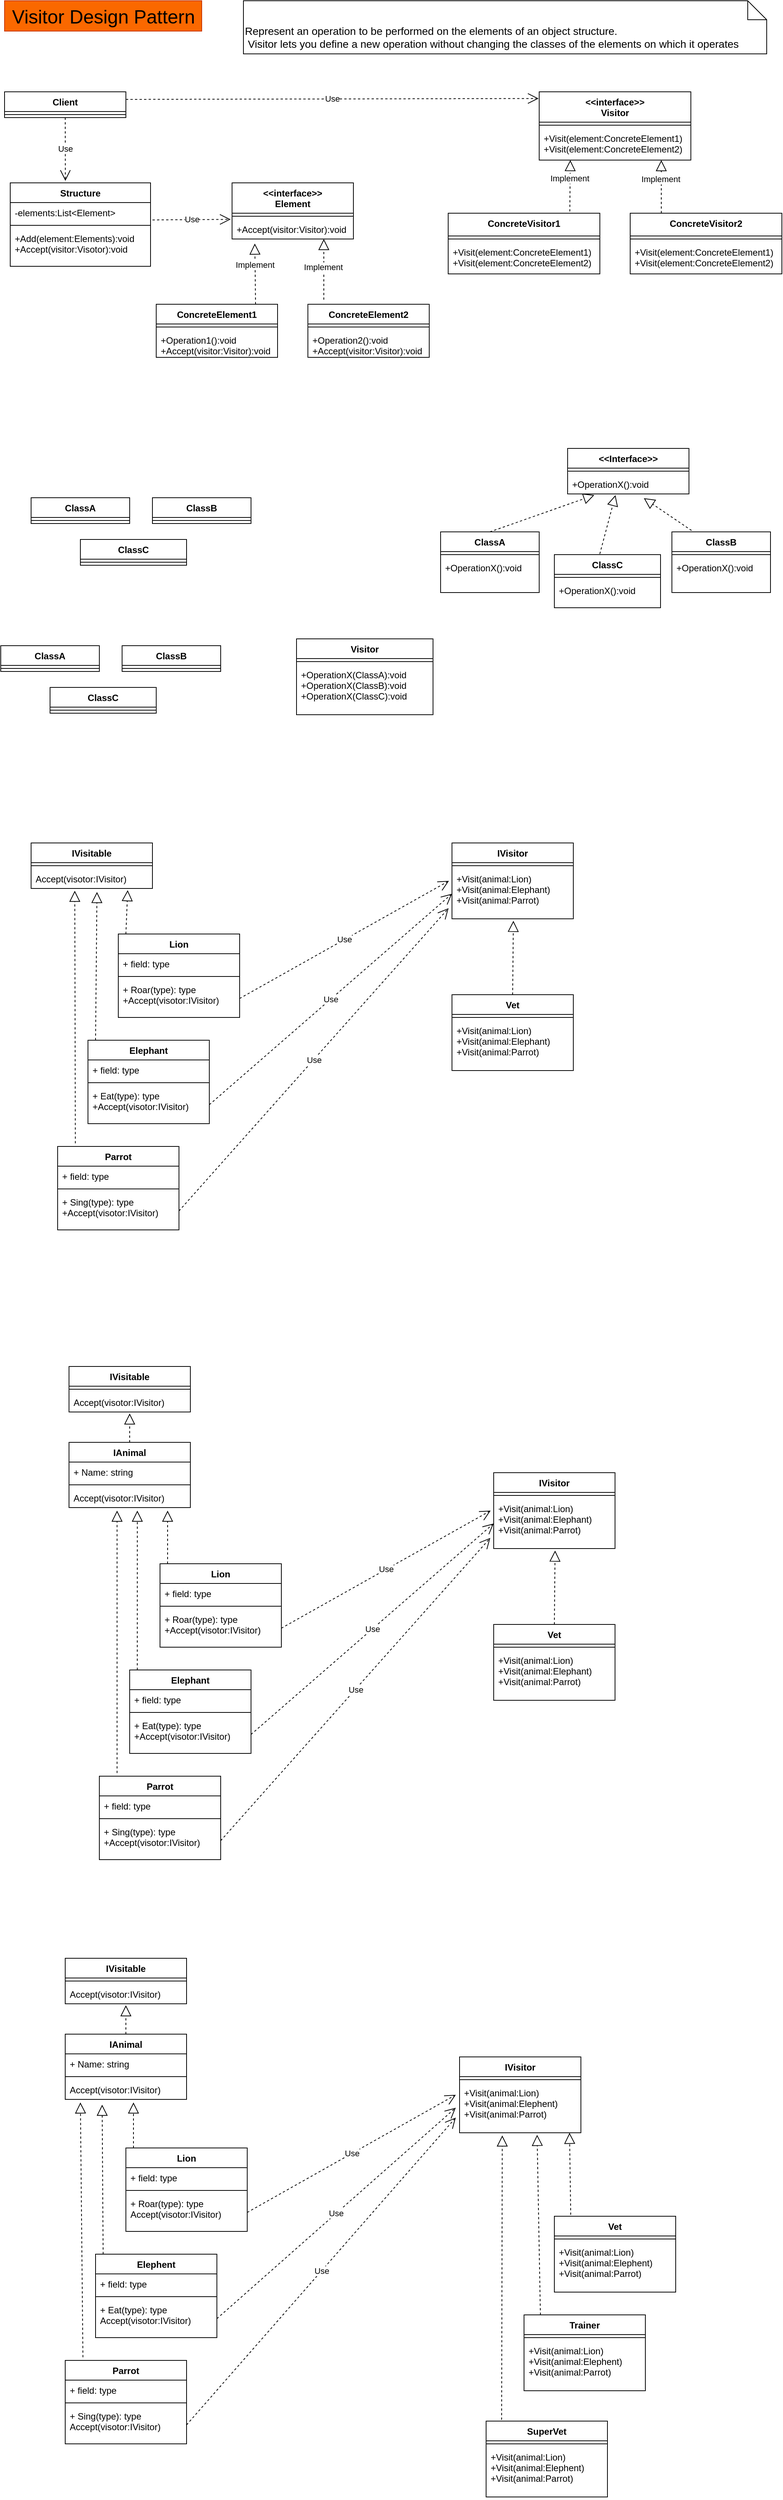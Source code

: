 <mxfile>
    <diagram id="6c8epJmjmZ5jBqBOt03x" name="Page-1">
        <mxGraphModel dx="2252" dy="549" grid="1" gridSize="10" guides="1" tooltips="1" connect="1" arrows="1" fold="1" page="1" pageScale="1" pageWidth="1100" pageHeight="850" math="0" shadow="0">
            <root>
                <mxCell id="0"/>
                <mxCell id="1" parent="0"/>
                <mxCell id="2" value="Visitor Design Pattern" style="text;html=1;align=center;verticalAlign=middle;resizable=1;points=[];autosize=1;strokeColor=#C73500;fillColor=#fa6800;fontColor=#000000;fontSize=25;movable=1;rotatable=1;deletable=1;editable=1;connectable=1;" parent="1" vertex="1">
                    <mxGeometry x="-1045" y="40" width="260" height="40" as="geometry"/>
                </mxCell>
                <mxCell id="3" value="&lt;span style=&quot;font-size: 14px;&quot;&gt;Represent an operation to be performed on the elements of an object structure.&lt;br&gt;&amp;nbsp;Visitor lets you define a new operation without changing the classes of the elements on which it operates&lt;/span&gt;" style="shape=note2;boundedLbl=1;whiteSpace=wrap;html=1;size=25;verticalAlign=top;align=left;movable=1;resizable=1;rotatable=1;deletable=1;editable=1;connectable=1;" parent="1" vertex="1">
                    <mxGeometry x="-730" y="40" width="690" height="70" as="geometry"/>
                </mxCell>
                <mxCell id="119" value="&lt;&lt;interface&gt;&gt;&#10;Element" style="swimlane;fontStyle=1;align=center;verticalAlign=top;childLayout=stackLayout;horizontal=1;startSize=40;horizontalStack=0;resizeParent=1;resizeParentMax=0;resizeLast=0;collapsible=1;marginBottom=0;" vertex="1" parent="1">
                    <mxGeometry x="-745" y="280" width="160" height="74" as="geometry"/>
                </mxCell>
                <mxCell id="121" value="" style="line;strokeWidth=1;fillColor=none;align=left;verticalAlign=middle;spacingTop=-1;spacingLeft=3;spacingRight=3;rotatable=0;labelPosition=right;points=[];portConstraint=eastwest;strokeColor=inherit;" vertex="1" parent="119">
                    <mxGeometry y="40" width="160" height="8" as="geometry"/>
                </mxCell>
                <mxCell id="122" value="+Accept(visitor:Visitor):void" style="text;strokeColor=none;fillColor=none;align=left;verticalAlign=top;spacingLeft=4;spacingRight=4;overflow=hidden;rotatable=0;points=[[0,0.5],[1,0.5]];portConstraint=eastwest;" vertex="1" parent="119">
                    <mxGeometry y="48" width="160" height="26" as="geometry"/>
                </mxCell>
                <mxCell id="123" value="ConcreteElement1" style="swimlane;fontStyle=1;align=center;verticalAlign=top;childLayout=stackLayout;horizontal=1;startSize=26;horizontalStack=0;resizeParent=1;resizeParentMax=0;resizeLast=0;collapsible=1;marginBottom=0;" vertex="1" parent="1">
                    <mxGeometry x="-845" y="440" width="160" height="70" as="geometry"/>
                </mxCell>
                <mxCell id="125" value="" style="line;strokeWidth=1;fillColor=none;align=left;verticalAlign=middle;spacingTop=-1;spacingLeft=3;spacingRight=3;rotatable=0;labelPosition=right;points=[];portConstraint=eastwest;strokeColor=inherit;" vertex="1" parent="123">
                    <mxGeometry y="26" width="160" height="8" as="geometry"/>
                </mxCell>
                <mxCell id="126" value="+Operation1():void&#10;+Accept(visitor:Visitor):void" style="text;strokeColor=none;fillColor=none;align=left;verticalAlign=top;spacingLeft=4;spacingRight=4;overflow=hidden;rotatable=0;points=[[0,0.5],[1,0.5]];portConstraint=eastwest;" vertex="1" parent="123">
                    <mxGeometry y="34" width="160" height="36" as="geometry"/>
                </mxCell>
                <mxCell id="127" value="ConcreteElement2" style="swimlane;fontStyle=1;align=center;verticalAlign=top;childLayout=stackLayout;horizontal=1;startSize=26;horizontalStack=0;resizeParent=1;resizeParentMax=0;resizeLast=0;collapsible=1;marginBottom=0;" vertex="1" parent="1">
                    <mxGeometry x="-645" y="440" width="160" height="70" as="geometry"/>
                </mxCell>
                <mxCell id="128" value="" style="line;strokeWidth=1;fillColor=none;align=left;verticalAlign=middle;spacingTop=-1;spacingLeft=3;spacingRight=3;rotatable=0;labelPosition=right;points=[];portConstraint=eastwest;strokeColor=inherit;" vertex="1" parent="127">
                    <mxGeometry y="26" width="160" height="8" as="geometry"/>
                </mxCell>
                <mxCell id="129" value="+Operation2():void&#10;+Accept(visitor:Visitor):void" style="text;strokeColor=none;fillColor=none;align=left;verticalAlign=top;spacingLeft=4;spacingRight=4;overflow=hidden;rotatable=0;points=[[0,0.5],[1,0.5]];portConstraint=eastwest;" vertex="1" parent="127">
                    <mxGeometry y="34" width="160" height="36" as="geometry"/>
                </mxCell>
                <mxCell id="130" value="&lt;&lt;interface&gt;&gt;&#10;Visitor" style="swimlane;fontStyle=1;align=center;verticalAlign=top;childLayout=stackLayout;horizontal=1;startSize=40;horizontalStack=0;resizeParent=1;resizeParentMax=0;resizeLast=0;collapsible=1;marginBottom=0;" vertex="1" parent="1">
                    <mxGeometry x="-340" y="160" width="200" height="90" as="geometry"/>
                </mxCell>
                <mxCell id="132" value="" style="line;strokeWidth=1;fillColor=none;align=left;verticalAlign=middle;spacingTop=-1;spacingLeft=3;spacingRight=3;rotatable=0;labelPosition=right;points=[];portConstraint=eastwest;strokeColor=inherit;" vertex="1" parent="130">
                    <mxGeometry y="40" width="200" height="8" as="geometry"/>
                </mxCell>
                <mxCell id="133" value="+Visit(element:ConcreteElement1)&#10;+Visit(element:ConcreteElement2)" style="text;strokeColor=none;fillColor=none;align=left;verticalAlign=top;spacingLeft=4;spacingRight=4;overflow=hidden;rotatable=0;points=[[0,0.5],[1,0.5]];portConstraint=eastwest;" vertex="1" parent="130">
                    <mxGeometry y="48" width="200" height="42" as="geometry"/>
                </mxCell>
                <mxCell id="134" value="ConcreteVisitor1" style="swimlane;fontStyle=1;align=center;verticalAlign=top;childLayout=stackLayout;horizontal=1;startSize=30;horizontalStack=0;resizeParent=1;resizeParentMax=0;resizeLast=0;collapsible=1;marginBottom=0;" vertex="1" parent="1">
                    <mxGeometry x="-460" y="320" width="200" height="80" as="geometry"/>
                </mxCell>
                <mxCell id="135" value="" style="line;strokeWidth=1;fillColor=none;align=left;verticalAlign=middle;spacingTop=-1;spacingLeft=3;spacingRight=3;rotatable=0;labelPosition=right;points=[];portConstraint=eastwest;strokeColor=inherit;" vertex="1" parent="134">
                    <mxGeometry y="30" width="200" height="8" as="geometry"/>
                </mxCell>
                <mxCell id="136" value="+Visit(element:ConcreteElement1)&#10;+Visit(element:ConcreteElement2)" style="text;strokeColor=none;fillColor=none;align=left;verticalAlign=top;spacingLeft=4;spacingRight=4;overflow=hidden;rotatable=0;points=[[0,0.5],[1,0.5]];portConstraint=eastwest;" vertex="1" parent="134">
                    <mxGeometry y="38" width="200" height="42" as="geometry"/>
                </mxCell>
                <mxCell id="137" value="ConcreteVisitor2" style="swimlane;fontStyle=1;align=center;verticalAlign=top;childLayout=stackLayout;horizontal=1;startSize=30;horizontalStack=0;resizeParent=1;resizeParentMax=0;resizeLast=0;collapsible=1;marginBottom=0;" vertex="1" parent="1">
                    <mxGeometry x="-220" y="320" width="200" height="80" as="geometry"/>
                </mxCell>
                <mxCell id="138" value="" style="line;strokeWidth=1;fillColor=none;align=left;verticalAlign=middle;spacingTop=-1;spacingLeft=3;spacingRight=3;rotatable=0;labelPosition=right;points=[];portConstraint=eastwest;strokeColor=inherit;" vertex="1" parent="137">
                    <mxGeometry y="30" width="200" height="8" as="geometry"/>
                </mxCell>
                <mxCell id="139" value="+Visit(element:ConcreteElement1)&#10;+Visit(element:ConcreteElement2)" style="text;strokeColor=none;fillColor=none;align=left;verticalAlign=top;spacingLeft=4;spacingRight=4;overflow=hidden;rotatable=0;points=[[0,0.5],[1,0.5]];portConstraint=eastwest;" vertex="1" parent="137">
                    <mxGeometry y="38" width="200" height="42" as="geometry"/>
                </mxCell>
                <mxCell id="140" value="" style="endArrow=block;dashed=1;endFill=0;endSize=12;html=1;" edge="1" parent="1">
                    <mxGeometry width="160" relative="1" as="geometry">
                        <mxPoint x="-179" y="320" as="sourcePoint"/>
                        <mxPoint x="-179" y="250" as="targetPoint"/>
                    </mxGeometry>
                </mxCell>
                <mxCell id="141" value="Implement" style="edgeLabel;html=1;align=center;verticalAlign=middle;resizable=0;points=[];" vertex="1" connectable="0" parent="140">
                    <mxGeometry x="0.299" y="1" relative="1" as="geometry">
                        <mxPoint as="offset"/>
                    </mxGeometry>
                </mxCell>
                <mxCell id="142" value="" style="endArrow=block;dashed=1;endFill=0;endSize=12;html=1;" edge="1" parent="1">
                    <mxGeometry width="160" relative="1" as="geometry">
                        <mxPoint x="-714" y="440.0" as="sourcePoint"/>
                        <mxPoint x="-715" y="360" as="targetPoint"/>
                    </mxGeometry>
                </mxCell>
                <mxCell id="143" value="Implement" style="edgeLabel;html=1;align=center;verticalAlign=middle;resizable=0;points=[];" vertex="1" connectable="0" parent="142">
                    <mxGeometry x="0.299" y="1" relative="1" as="geometry">
                        <mxPoint as="offset"/>
                    </mxGeometry>
                </mxCell>
                <mxCell id="144" value="" style="endArrow=block;dashed=1;endFill=0;endSize=12;html=1;" edge="1" parent="1">
                    <mxGeometry width="160" relative="1" as="geometry">
                        <mxPoint x="-624" y="434.0" as="sourcePoint"/>
                        <mxPoint x="-624" y="354.0" as="targetPoint"/>
                    </mxGeometry>
                </mxCell>
                <mxCell id="145" value="Implement" style="edgeLabel;html=1;align=center;verticalAlign=middle;resizable=0;points=[];" vertex="1" connectable="0" parent="144">
                    <mxGeometry x="0.299" y="1" relative="1" as="geometry">
                        <mxPoint y="9" as="offset"/>
                    </mxGeometry>
                </mxCell>
                <mxCell id="146" value="" style="endArrow=block;dashed=1;endFill=0;endSize=12;html=1;exitX=0.802;exitY=-0.028;exitDx=0;exitDy=0;exitPerimeter=0;" edge="1" parent="1" source="134">
                    <mxGeometry width="160" relative="1" as="geometry">
                        <mxPoint x="-299" y="330.0" as="sourcePoint"/>
                        <mxPoint x="-299" y="250.0" as="targetPoint"/>
                    </mxGeometry>
                </mxCell>
                <mxCell id="147" value="Implement" style="edgeLabel;html=1;align=center;verticalAlign=middle;resizable=0;points=[];" vertex="1" connectable="0" parent="146">
                    <mxGeometry x="0.299" y="1" relative="1" as="geometry">
                        <mxPoint as="offset"/>
                    </mxGeometry>
                </mxCell>
                <mxCell id="148" value="Client" style="swimlane;fontStyle=1;align=center;verticalAlign=top;childLayout=stackLayout;horizontal=1;startSize=26;horizontalStack=0;resizeParent=1;resizeParentMax=0;resizeLast=0;collapsible=1;marginBottom=0;" vertex="1" parent="1">
                    <mxGeometry x="-1045" y="160" width="160" height="34" as="geometry"/>
                </mxCell>
                <mxCell id="150" value="" style="line;strokeWidth=1;fillColor=none;align=left;verticalAlign=middle;spacingTop=-1;spacingLeft=3;spacingRight=3;rotatable=0;labelPosition=right;points=[];portConstraint=eastwest;strokeColor=inherit;" vertex="1" parent="148">
                    <mxGeometry y="26" width="160" height="8" as="geometry"/>
                </mxCell>
                <mxCell id="152" value="Use" style="endArrow=open;endSize=12;dashed=1;html=1;entryX=-0.004;entryY=0.098;entryDx=0;entryDy=0;entryPerimeter=0;" edge="1" parent="1" target="130">
                    <mxGeometry width="160" relative="1" as="geometry">
                        <mxPoint x="-885" y="170" as="sourcePoint"/>
                        <mxPoint x="-725" y="170" as="targetPoint"/>
                    </mxGeometry>
                </mxCell>
                <mxCell id="155" value="IVisitable" style="swimlane;fontStyle=1;align=center;verticalAlign=top;childLayout=stackLayout;horizontal=1;startSize=26;horizontalStack=0;resizeParent=1;resizeParentMax=0;resizeLast=0;collapsible=1;marginBottom=0;" vertex="1" parent="1">
                    <mxGeometry x="-1010" y="1150" width="160" height="60" as="geometry"/>
                </mxCell>
                <mxCell id="157" value="" style="line;strokeWidth=1;fillColor=none;align=left;verticalAlign=middle;spacingTop=-1;spacingLeft=3;spacingRight=3;rotatable=0;labelPosition=right;points=[];portConstraint=eastwest;strokeColor=inherit;" vertex="1" parent="155">
                    <mxGeometry y="26" width="160" height="8" as="geometry"/>
                </mxCell>
                <mxCell id="158" value="Accept(visotor:IVisitor)" style="text;strokeColor=none;fillColor=none;align=left;verticalAlign=top;spacingLeft=4;spacingRight=4;overflow=hidden;rotatable=0;points=[[0,0.5],[1,0.5]];portConstraint=eastwest;" vertex="1" parent="155">
                    <mxGeometry y="34" width="160" height="26" as="geometry"/>
                </mxCell>
                <mxCell id="159" value="IVisitor" style="swimlane;fontStyle=1;align=center;verticalAlign=top;childLayout=stackLayout;horizontal=1;startSize=26;horizontalStack=0;resizeParent=1;resizeParentMax=0;resizeLast=0;collapsible=1;marginBottom=0;" vertex="1" parent="1">
                    <mxGeometry x="-455" y="1150" width="160" height="100" as="geometry"/>
                </mxCell>
                <mxCell id="161" value="" style="line;strokeWidth=1;fillColor=none;align=left;verticalAlign=middle;spacingTop=-1;spacingLeft=3;spacingRight=3;rotatable=0;labelPosition=right;points=[];portConstraint=eastwest;strokeColor=inherit;" vertex="1" parent="159">
                    <mxGeometry y="26" width="160" height="8" as="geometry"/>
                </mxCell>
                <mxCell id="162" value="+Visit(animal:Lion)&#10;+Visit(animal:Elephant)&#10;+Visit(animal:Parrot)&#10;" style="text;strokeColor=none;fillColor=none;align=left;verticalAlign=top;spacingLeft=4;spacingRight=4;overflow=hidden;rotatable=0;points=[[0,0.5],[1,0.5]];portConstraint=eastwest;" vertex="1" parent="159">
                    <mxGeometry y="34" width="160" height="66" as="geometry"/>
                </mxCell>
                <mxCell id="163" value="Lion" style="swimlane;fontStyle=1;align=center;verticalAlign=top;childLayout=stackLayout;horizontal=1;startSize=26;horizontalStack=0;resizeParent=1;resizeParentMax=0;resizeLast=0;collapsible=1;marginBottom=0;" vertex="1" parent="1">
                    <mxGeometry x="-895" y="1270" width="160" height="110" as="geometry"/>
                </mxCell>
                <mxCell id="164" value="+ field: type" style="text;strokeColor=none;fillColor=none;align=left;verticalAlign=top;spacingLeft=4;spacingRight=4;overflow=hidden;rotatable=0;points=[[0,0.5],[1,0.5]];portConstraint=eastwest;" vertex="1" parent="163">
                    <mxGeometry y="26" width="160" height="26" as="geometry"/>
                </mxCell>
                <mxCell id="165" value="" style="line;strokeWidth=1;fillColor=none;align=left;verticalAlign=middle;spacingTop=-1;spacingLeft=3;spacingRight=3;rotatable=0;labelPosition=right;points=[];portConstraint=eastwest;strokeColor=inherit;" vertex="1" parent="163">
                    <mxGeometry y="52" width="160" height="8" as="geometry"/>
                </mxCell>
                <mxCell id="166" value="+ Roar(type): type&#10;+Accept(visotor:IVisitor)" style="text;strokeColor=none;fillColor=none;align=left;verticalAlign=top;spacingLeft=4;spacingRight=4;overflow=hidden;rotatable=0;points=[[0,0.5],[1,0.5]];portConstraint=eastwest;" vertex="1" parent="163">
                    <mxGeometry y="60" width="160" height="50" as="geometry"/>
                </mxCell>
                <mxCell id="167" value="Elephant" style="swimlane;fontStyle=1;align=center;verticalAlign=top;childLayout=stackLayout;horizontal=1;startSize=26;horizontalStack=0;resizeParent=1;resizeParentMax=0;resizeLast=0;collapsible=1;marginBottom=0;" vertex="1" parent="1">
                    <mxGeometry x="-935" y="1410" width="160" height="110" as="geometry"/>
                </mxCell>
                <mxCell id="168" value="+ field: type" style="text;strokeColor=none;fillColor=none;align=left;verticalAlign=top;spacingLeft=4;spacingRight=4;overflow=hidden;rotatable=0;points=[[0,0.5],[1,0.5]];portConstraint=eastwest;" vertex="1" parent="167">
                    <mxGeometry y="26" width="160" height="26" as="geometry"/>
                </mxCell>
                <mxCell id="169" value="" style="line;strokeWidth=1;fillColor=none;align=left;verticalAlign=middle;spacingTop=-1;spacingLeft=3;spacingRight=3;rotatable=0;labelPosition=right;points=[];portConstraint=eastwest;strokeColor=inherit;" vertex="1" parent="167">
                    <mxGeometry y="52" width="160" height="8" as="geometry"/>
                </mxCell>
                <mxCell id="170" value="+ Eat(type): type&#10;+Accept(visotor:IVisitor)" style="text;strokeColor=none;fillColor=none;align=left;verticalAlign=top;spacingLeft=4;spacingRight=4;overflow=hidden;rotatable=0;points=[[0,0.5],[1,0.5]];portConstraint=eastwest;" vertex="1" parent="167">
                    <mxGeometry y="60" width="160" height="50" as="geometry"/>
                </mxCell>
                <mxCell id="171" value="Parrot" style="swimlane;fontStyle=1;align=center;verticalAlign=top;childLayout=stackLayout;horizontal=1;startSize=26;horizontalStack=0;resizeParent=1;resizeParentMax=0;resizeLast=0;collapsible=1;marginBottom=0;" vertex="1" parent="1">
                    <mxGeometry x="-975" y="1550" width="160" height="110" as="geometry"/>
                </mxCell>
                <mxCell id="172" value="+ field: type" style="text;strokeColor=none;fillColor=none;align=left;verticalAlign=top;spacingLeft=4;spacingRight=4;overflow=hidden;rotatable=0;points=[[0,0.5],[1,0.5]];portConstraint=eastwest;" vertex="1" parent="171">
                    <mxGeometry y="26" width="160" height="26" as="geometry"/>
                </mxCell>
                <mxCell id="173" value="" style="line;strokeWidth=1;fillColor=none;align=left;verticalAlign=middle;spacingTop=-1;spacingLeft=3;spacingRight=3;rotatable=0;labelPosition=right;points=[];portConstraint=eastwest;strokeColor=inherit;" vertex="1" parent="171">
                    <mxGeometry y="52" width="160" height="8" as="geometry"/>
                </mxCell>
                <mxCell id="174" value="+ Sing(type): type&#10;+Accept(visotor:IVisitor)" style="text;strokeColor=none;fillColor=none;align=left;verticalAlign=top;spacingLeft=4;spacingRight=4;overflow=hidden;rotatable=0;points=[[0,0.5],[1,0.5]];portConstraint=eastwest;" vertex="1" parent="171">
                    <mxGeometry y="60" width="160" height="50" as="geometry"/>
                </mxCell>
                <mxCell id="181" value="" style="endArrow=block;dashed=1;endFill=0;endSize=12;html=1;entryX=0.796;entryY=1.085;entryDx=0;entryDy=0;entryPerimeter=0;" edge="1" parent="1" target="158">
                    <mxGeometry width="160" relative="1" as="geometry">
                        <mxPoint x="-885" y="1270" as="sourcePoint"/>
                        <mxPoint x="-885" y="1230" as="targetPoint"/>
                    </mxGeometry>
                </mxCell>
                <mxCell id="182" value="" style="endArrow=block;dashed=1;endFill=0;endSize=12;html=1;entryX=0.543;entryY=1.177;entryDx=0;entryDy=0;entryPerimeter=0;" edge="1" parent="1" target="158">
                    <mxGeometry width="160" relative="1" as="geometry">
                        <mxPoint x="-925" y="1410" as="sourcePoint"/>
                        <mxPoint x="-925" y="1230" as="targetPoint"/>
                    </mxGeometry>
                </mxCell>
                <mxCell id="185" value="" style="endArrow=block;dashed=1;endFill=0;endSize=12;html=1;exitX=0.146;exitY=-0.038;exitDx=0;exitDy=0;exitPerimeter=0;entryX=0.36;entryY=1.116;entryDx=0;entryDy=0;entryPerimeter=0;" edge="1" parent="1" source="171" target="158">
                    <mxGeometry width="160" relative="1" as="geometry">
                        <mxPoint x="-955" y="1290" as="sourcePoint"/>
                        <mxPoint x="-952" y="1230" as="targetPoint"/>
                    </mxGeometry>
                </mxCell>
                <mxCell id="186" value="Vet" style="swimlane;fontStyle=1;align=center;verticalAlign=top;childLayout=stackLayout;horizontal=1;startSize=26;horizontalStack=0;resizeParent=1;resizeParentMax=0;resizeLast=0;collapsible=1;marginBottom=0;" vertex="1" parent="1">
                    <mxGeometry x="-455" y="1350" width="160" height="100" as="geometry"/>
                </mxCell>
                <mxCell id="188" value="" style="line;strokeWidth=1;fillColor=none;align=left;verticalAlign=middle;spacingTop=-1;spacingLeft=3;spacingRight=3;rotatable=0;labelPosition=right;points=[];portConstraint=eastwest;strokeColor=inherit;" vertex="1" parent="186">
                    <mxGeometry y="26" width="160" height="8" as="geometry"/>
                </mxCell>
                <mxCell id="189" value="+Visit(animal:Lion)&#10;+Visit(animal:Elephant)&#10;+Visit(animal:Parrot)&#10;" style="text;strokeColor=none;fillColor=none;align=left;verticalAlign=top;spacingLeft=4;spacingRight=4;overflow=hidden;rotatable=0;points=[[0,0.5],[1,0.5]];portConstraint=eastwest;" vertex="1" parent="186">
                    <mxGeometry y="34" width="160" height="66" as="geometry"/>
                </mxCell>
                <mxCell id="190" value="" style="endArrow=block;dashed=1;endFill=0;endSize=12;html=1;entryX=0.506;entryY=1.04;entryDx=0;entryDy=0;entryPerimeter=0;exitX=0.5;exitY=0;exitDx=0;exitDy=0;" edge="1" parent="1" source="186" target="162">
                    <mxGeometry width="160" relative="1" as="geometry">
                        <mxPoint x="-695" y="1260" as="sourcePoint"/>
                        <mxPoint x="-535" y="1260" as="targetPoint"/>
                    </mxGeometry>
                </mxCell>
                <mxCell id="228" value="Use" style="endArrow=open;endSize=12;dashed=1;html=1;exitX=1;exitY=0.5;exitDx=0;exitDy=0;" edge="1" parent="1" source="166">
                    <mxGeometry width="160" relative="1" as="geometry">
                        <mxPoint x="-695" y="1360" as="sourcePoint"/>
                        <mxPoint x="-459" y="1200" as="targetPoint"/>
                    </mxGeometry>
                </mxCell>
                <mxCell id="231" value="Use" style="endArrow=open;endSize=12;dashed=1;html=1;exitX=1;exitY=0.5;exitDx=0;exitDy=0;entryX=0;entryY=0.5;entryDx=0;entryDy=0;" edge="1" parent="1" source="170" target="162">
                    <mxGeometry width="160" relative="1" as="geometry">
                        <mxPoint x="-695" y="1360" as="sourcePoint"/>
                        <mxPoint x="-535" y="1360" as="targetPoint"/>
                    </mxGeometry>
                </mxCell>
                <mxCell id="232" value="Use" style="endArrow=open;endSize=12;dashed=1;html=1;exitX=1;exitY=0.5;exitDx=0;exitDy=0;entryX=-0.028;entryY=0.788;entryDx=0;entryDy=0;entryPerimeter=0;" edge="1" parent="1" source="174" target="162">
                    <mxGeometry width="160" relative="1" as="geometry">
                        <mxPoint x="-695" y="1680" as="sourcePoint"/>
                        <mxPoint x="-535" y="1450" as="targetPoint"/>
                    </mxGeometry>
                </mxCell>
                <mxCell id="241" value="IVisitable" style="swimlane;fontStyle=1;align=center;verticalAlign=top;childLayout=stackLayout;horizontal=1;startSize=26;horizontalStack=0;resizeParent=1;resizeParentMax=0;resizeLast=0;collapsible=1;marginBottom=0;" vertex="1" parent="1">
                    <mxGeometry x="-960" y="1840" width="160" height="60" as="geometry"/>
                </mxCell>
                <mxCell id="242" value="" style="line;strokeWidth=1;fillColor=none;align=left;verticalAlign=middle;spacingTop=-1;spacingLeft=3;spacingRight=3;rotatable=0;labelPosition=right;points=[];portConstraint=eastwest;strokeColor=inherit;" vertex="1" parent="241">
                    <mxGeometry y="26" width="160" height="8" as="geometry"/>
                </mxCell>
                <mxCell id="243" value="Accept(visotor:IVisitor)" style="text;strokeColor=none;fillColor=none;align=left;verticalAlign=top;spacingLeft=4;spacingRight=4;overflow=hidden;rotatable=0;points=[[0,0.5],[1,0.5]];portConstraint=eastwest;" vertex="1" parent="241">
                    <mxGeometry y="34" width="160" height="26" as="geometry"/>
                </mxCell>
                <mxCell id="244" value="IVisitor" style="swimlane;fontStyle=1;align=center;verticalAlign=top;childLayout=stackLayout;horizontal=1;startSize=26;horizontalStack=0;resizeParent=1;resizeParentMax=0;resizeLast=0;collapsible=1;marginBottom=0;" vertex="1" parent="1">
                    <mxGeometry x="-400" y="1980" width="160" height="100" as="geometry"/>
                </mxCell>
                <mxCell id="245" value="" style="line;strokeWidth=1;fillColor=none;align=left;verticalAlign=middle;spacingTop=-1;spacingLeft=3;spacingRight=3;rotatable=0;labelPosition=right;points=[];portConstraint=eastwest;strokeColor=inherit;" vertex="1" parent="244">
                    <mxGeometry y="26" width="160" height="8" as="geometry"/>
                </mxCell>
                <mxCell id="246" value="+Visit(animal:Lion)&#10;+Visit(animal:Elephant)&#10;+Visit(animal:Parrot)&#10;" style="text;strokeColor=none;fillColor=none;align=left;verticalAlign=top;spacingLeft=4;spacingRight=4;overflow=hidden;rotatable=0;points=[[0,0.5],[1,0.5]];portConstraint=eastwest;" vertex="1" parent="244">
                    <mxGeometry y="34" width="160" height="66" as="geometry"/>
                </mxCell>
                <mxCell id="247" value="Lion" style="swimlane;fontStyle=1;align=center;verticalAlign=top;childLayout=stackLayout;horizontal=1;startSize=26;horizontalStack=0;resizeParent=1;resizeParentMax=0;resizeLast=0;collapsible=1;marginBottom=0;" vertex="1" parent="1">
                    <mxGeometry x="-840" y="2100" width="160" height="110" as="geometry"/>
                </mxCell>
                <mxCell id="248" value="+ field: type" style="text;strokeColor=none;fillColor=none;align=left;verticalAlign=top;spacingLeft=4;spacingRight=4;overflow=hidden;rotatable=0;points=[[0,0.5],[1,0.5]];portConstraint=eastwest;" vertex="1" parent="247">
                    <mxGeometry y="26" width="160" height="26" as="geometry"/>
                </mxCell>
                <mxCell id="249" value="" style="line;strokeWidth=1;fillColor=none;align=left;verticalAlign=middle;spacingTop=-1;spacingLeft=3;spacingRight=3;rotatable=0;labelPosition=right;points=[];portConstraint=eastwest;strokeColor=inherit;" vertex="1" parent="247">
                    <mxGeometry y="52" width="160" height="8" as="geometry"/>
                </mxCell>
                <mxCell id="250" value="+ Roar(type): type&#10;+Accept(visotor:IVisitor)" style="text;strokeColor=none;fillColor=none;align=left;verticalAlign=top;spacingLeft=4;spacingRight=4;overflow=hidden;rotatable=0;points=[[0,0.5],[1,0.5]];portConstraint=eastwest;" vertex="1" parent="247">
                    <mxGeometry y="60" width="160" height="50" as="geometry"/>
                </mxCell>
                <mxCell id="251" value="Elephant" style="swimlane;fontStyle=1;align=center;verticalAlign=top;childLayout=stackLayout;horizontal=1;startSize=26;horizontalStack=0;resizeParent=1;resizeParentMax=0;resizeLast=0;collapsible=1;marginBottom=0;" vertex="1" parent="1">
                    <mxGeometry x="-880" y="2240" width="160" height="110" as="geometry"/>
                </mxCell>
                <mxCell id="252" value="+ field: type" style="text;strokeColor=none;fillColor=none;align=left;verticalAlign=top;spacingLeft=4;spacingRight=4;overflow=hidden;rotatable=0;points=[[0,0.5],[1,0.5]];portConstraint=eastwest;" vertex="1" parent="251">
                    <mxGeometry y="26" width="160" height="26" as="geometry"/>
                </mxCell>
                <mxCell id="253" value="" style="line;strokeWidth=1;fillColor=none;align=left;verticalAlign=middle;spacingTop=-1;spacingLeft=3;spacingRight=3;rotatable=0;labelPosition=right;points=[];portConstraint=eastwest;strokeColor=inherit;" vertex="1" parent="251">
                    <mxGeometry y="52" width="160" height="8" as="geometry"/>
                </mxCell>
                <mxCell id="254" value="+ Eat(type): type&#10;+Accept(visotor:IVisitor)" style="text;strokeColor=none;fillColor=none;align=left;verticalAlign=top;spacingLeft=4;spacingRight=4;overflow=hidden;rotatable=0;points=[[0,0.5],[1,0.5]];portConstraint=eastwest;" vertex="1" parent="251">
                    <mxGeometry y="60" width="160" height="50" as="geometry"/>
                </mxCell>
                <mxCell id="255" value="Parrot" style="swimlane;fontStyle=1;align=center;verticalAlign=top;childLayout=stackLayout;horizontal=1;startSize=26;horizontalStack=0;resizeParent=1;resizeParentMax=0;resizeLast=0;collapsible=1;marginBottom=0;" vertex="1" parent="1">
                    <mxGeometry x="-920" y="2380" width="160" height="110" as="geometry"/>
                </mxCell>
                <mxCell id="256" value="+ field: type" style="text;strokeColor=none;fillColor=none;align=left;verticalAlign=top;spacingLeft=4;spacingRight=4;overflow=hidden;rotatable=0;points=[[0,0.5],[1,0.5]];portConstraint=eastwest;" vertex="1" parent="255">
                    <mxGeometry y="26" width="160" height="26" as="geometry"/>
                </mxCell>
                <mxCell id="257" value="" style="line;strokeWidth=1;fillColor=none;align=left;verticalAlign=middle;spacingTop=-1;spacingLeft=3;spacingRight=3;rotatable=0;labelPosition=right;points=[];portConstraint=eastwest;strokeColor=inherit;" vertex="1" parent="255">
                    <mxGeometry y="52" width="160" height="8" as="geometry"/>
                </mxCell>
                <mxCell id="258" value="+ Sing(type): type&#10;+Accept(visotor:IVisitor)" style="text;strokeColor=none;fillColor=none;align=left;verticalAlign=top;spacingLeft=4;spacingRight=4;overflow=hidden;rotatable=0;points=[[0,0.5],[1,0.5]];portConstraint=eastwest;" vertex="1" parent="255">
                    <mxGeometry y="60" width="160" height="50" as="geometry"/>
                </mxCell>
                <mxCell id="259" value="" style="endArrow=block;dashed=1;endFill=0;endSize=12;html=1;" edge="1" parent="1">
                    <mxGeometry width="160" relative="1" as="geometry">
                        <mxPoint x="-830" y="2100" as="sourcePoint"/>
                        <mxPoint x="-830" y="2030" as="targetPoint"/>
                    </mxGeometry>
                </mxCell>
                <mxCell id="260" value="" style="endArrow=block;dashed=1;endFill=0;endSize=12;html=1;entryX=0.563;entryY=1.154;entryDx=0;entryDy=0;entryPerimeter=0;" edge="1" target="272" parent="1">
                    <mxGeometry width="160" relative="1" as="geometry">
                        <mxPoint x="-870" y="2240" as="sourcePoint"/>
                        <mxPoint x="-865" y="2060" as="targetPoint"/>
                    </mxGeometry>
                </mxCell>
                <mxCell id="261" value="" style="endArrow=block;dashed=1;endFill=0;endSize=12;html=1;exitX=0.146;exitY=-0.038;exitDx=0;exitDy=0;exitPerimeter=0;entryX=0.396;entryY=1.154;entryDx=0;entryDy=0;entryPerimeter=0;" edge="1" source="255" target="272" parent="1">
                    <mxGeometry width="160" relative="1" as="geometry">
                        <mxPoint x="-900" y="2120" as="sourcePoint"/>
                        <mxPoint x="-895" y="2060" as="targetPoint"/>
                    </mxGeometry>
                </mxCell>
                <mxCell id="262" value="Vet" style="swimlane;fontStyle=1;align=center;verticalAlign=top;childLayout=stackLayout;horizontal=1;startSize=26;horizontalStack=0;resizeParent=1;resizeParentMax=0;resizeLast=0;collapsible=1;marginBottom=0;" vertex="1" parent="1">
                    <mxGeometry x="-400" y="2180" width="160" height="100" as="geometry"/>
                </mxCell>
                <mxCell id="263" value="" style="line;strokeWidth=1;fillColor=none;align=left;verticalAlign=middle;spacingTop=-1;spacingLeft=3;spacingRight=3;rotatable=0;labelPosition=right;points=[];portConstraint=eastwest;strokeColor=inherit;" vertex="1" parent="262">
                    <mxGeometry y="26" width="160" height="8" as="geometry"/>
                </mxCell>
                <mxCell id="264" value="+Visit(animal:Lion)&#10;+Visit(animal:Elephant)&#10;+Visit(animal:Parrot)&#10;" style="text;strokeColor=none;fillColor=none;align=left;verticalAlign=top;spacingLeft=4;spacingRight=4;overflow=hidden;rotatable=0;points=[[0,0.5],[1,0.5]];portConstraint=eastwest;" vertex="1" parent="262">
                    <mxGeometry y="34" width="160" height="66" as="geometry"/>
                </mxCell>
                <mxCell id="265" value="" style="endArrow=block;dashed=1;endFill=0;endSize=12;html=1;entryX=0.506;entryY=1.04;entryDx=0;entryDy=0;entryPerimeter=0;exitX=0.5;exitY=0;exitDx=0;exitDy=0;" edge="1" source="262" target="246" parent="1">
                    <mxGeometry width="160" relative="1" as="geometry">
                        <mxPoint x="-640" y="2090" as="sourcePoint"/>
                        <mxPoint x="-480" y="2090" as="targetPoint"/>
                    </mxGeometry>
                </mxCell>
                <mxCell id="266" value="Use" style="endArrow=open;endSize=12;dashed=1;html=1;exitX=1;exitY=0.5;exitDx=0;exitDy=0;" edge="1" source="250" parent="1">
                    <mxGeometry width="160" relative="1" as="geometry">
                        <mxPoint x="-640" y="2190" as="sourcePoint"/>
                        <mxPoint x="-404" y="2030" as="targetPoint"/>
                    </mxGeometry>
                </mxCell>
                <mxCell id="267" value="Use" style="endArrow=open;endSize=12;dashed=1;html=1;exitX=1;exitY=0.5;exitDx=0;exitDy=0;entryX=0;entryY=0.5;entryDx=0;entryDy=0;" edge="1" source="254" target="246" parent="1">
                    <mxGeometry width="160" relative="1" as="geometry">
                        <mxPoint x="-640" y="2190" as="sourcePoint"/>
                        <mxPoint x="-480" y="2190" as="targetPoint"/>
                    </mxGeometry>
                </mxCell>
                <mxCell id="268" value="Use" style="endArrow=open;endSize=12;dashed=1;html=1;exitX=1;exitY=0.5;exitDx=0;exitDy=0;entryX=-0.028;entryY=0.788;entryDx=0;entryDy=0;entryPerimeter=0;" edge="1" source="258" target="246" parent="1">
                    <mxGeometry width="160" relative="1" as="geometry">
                        <mxPoint x="-640" y="2510" as="sourcePoint"/>
                        <mxPoint x="-480" y="2280" as="targetPoint"/>
                    </mxGeometry>
                </mxCell>
                <mxCell id="269" value="IAnimal" style="swimlane;fontStyle=1;align=center;verticalAlign=top;childLayout=stackLayout;horizontal=1;startSize=26;horizontalStack=0;resizeParent=1;resizeParentMax=0;resizeLast=0;collapsible=1;marginBottom=0;" vertex="1" parent="1">
                    <mxGeometry x="-960" y="1940" width="160" height="86" as="geometry"/>
                </mxCell>
                <mxCell id="270" value="+ Name: string" style="text;strokeColor=none;fillColor=none;align=left;verticalAlign=top;spacingLeft=4;spacingRight=4;overflow=hidden;rotatable=0;points=[[0,0.5],[1,0.5]];portConstraint=eastwest;" vertex="1" parent="269">
                    <mxGeometry y="26" width="160" height="26" as="geometry"/>
                </mxCell>
                <mxCell id="271" value="" style="line;strokeWidth=1;fillColor=none;align=left;verticalAlign=middle;spacingTop=-1;spacingLeft=3;spacingRight=3;rotatable=0;labelPosition=right;points=[];portConstraint=eastwest;strokeColor=inherit;" vertex="1" parent="269">
                    <mxGeometry y="52" width="160" height="8" as="geometry"/>
                </mxCell>
                <mxCell id="272" value="Accept(visotor:IVisitor)" style="text;strokeColor=none;fillColor=none;align=left;verticalAlign=top;spacingLeft=4;spacingRight=4;overflow=hidden;rotatable=0;points=[[0,0.5],[1,0.5]];portConstraint=eastwest;" vertex="1" parent="269">
                    <mxGeometry y="60" width="160" height="26" as="geometry"/>
                </mxCell>
                <mxCell id="273" value="" style="endArrow=block;dashed=1;endFill=0;endSize=12;html=1;exitX=0.5;exitY=0;exitDx=0;exitDy=0;entryX=0.5;entryY=1.071;entryDx=0;entryDy=0;entryPerimeter=0;" edge="1" parent="1" source="269" target="243">
                    <mxGeometry width="160" relative="1" as="geometry">
                        <mxPoint x="-840" y="1920" as="sourcePoint"/>
                        <mxPoint x="-680" y="1920" as="targetPoint"/>
                    </mxGeometry>
                </mxCell>
                <mxCell id="274" value="IVisitable" style="swimlane;fontStyle=1;align=center;verticalAlign=top;childLayout=stackLayout;horizontal=1;startSize=26;horizontalStack=0;resizeParent=1;resizeParentMax=0;resizeLast=0;collapsible=1;marginBottom=0;" vertex="1" parent="1">
                    <mxGeometry x="-965" y="2620" width="160" height="60" as="geometry"/>
                </mxCell>
                <mxCell id="275" value="" style="line;strokeWidth=1;fillColor=none;align=left;verticalAlign=middle;spacingTop=-1;spacingLeft=3;spacingRight=3;rotatable=0;labelPosition=right;points=[];portConstraint=eastwest;strokeColor=inherit;" vertex="1" parent="274">
                    <mxGeometry y="26" width="160" height="8" as="geometry"/>
                </mxCell>
                <mxCell id="276" value="Accept(visotor:IVisitor)" style="text;strokeColor=none;fillColor=none;align=left;verticalAlign=top;spacingLeft=4;spacingRight=4;overflow=hidden;rotatable=0;points=[[0,0.5],[1,0.5]];portConstraint=eastwest;" vertex="1" parent="274">
                    <mxGeometry y="34" width="160" height="26" as="geometry"/>
                </mxCell>
                <mxCell id="277" value="IAnimal" style="swimlane;fontStyle=1;align=center;verticalAlign=top;childLayout=stackLayout;horizontal=1;startSize=26;horizontalStack=0;resizeParent=1;resizeParentMax=0;resizeLast=0;collapsible=1;marginBottom=0;" vertex="1" parent="1">
                    <mxGeometry x="-965" y="2720" width="160" height="86" as="geometry"/>
                </mxCell>
                <mxCell id="278" value="+ Name: string" style="text;strokeColor=none;fillColor=none;align=left;verticalAlign=top;spacingLeft=4;spacingRight=4;overflow=hidden;rotatable=0;points=[[0,0.5],[1,0.5]];portConstraint=eastwest;" vertex="1" parent="277">
                    <mxGeometry y="26" width="160" height="26" as="geometry"/>
                </mxCell>
                <mxCell id="279" value="" style="line;strokeWidth=1;fillColor=none;align=left;verticalAlign=middle;spacingTop=-1;spacingLeft=3;spacingRight=3;rotatable=0;labelPosition=right;points=[];portConstraint=eastwest;strokeColor=inherit;" vertex="1" parent="277">
                    <mxGeometry y="52" width="160" height="8" as="geometry"/>
                </mxCell>
                <mxCell id="280" value="Accept(visotor:IVisitor)" style="text;strokeColor=none;fillColor=none;align=left;verticalAlign=top;spacingLeft=4;spacingRight=4;overflow=hidden;rotatable=0;points=[[0,0.5],[1,0.5]];portConstraint=eastwest;" vertex="1" parent="277">
                    <mxGeometry y="60" width="160" height="26" as="geometry"/>
                </mxCell>
                <mxCell id="281" value="" style="endArrow=block;dashed=1;endFill=0;endSize=12;html=1;exitX=0.5;exitY=0;exitDx=0;exitDy=0;entryX=0.5;entryY=1.071;entryDx=0;entryDy=0;entryPerimeter=0;" edge="1" source="277" target="276" parent="1">
                    <mxGeometry width="160" relative="1" as="geometry">
                        <mxPoint x="-845" y="2700" as="sourcePoint"/>
                        <mxPoint x="-685" y="2700" as="targetPoint"/>
                    </mxGeometry>
                </mxCell>
                <mxCell id="194" value="IVisitor" style="swimlane;fontStyle=1;align=center;verticalAlign=top;childLayout=stackLayout;horizontal=1;startSize=26;horizontalStack=0;resizeParent=1;resizeParentMax=0;resizeLast=0;collapsible=1;marginBottom=0;" vertex="1" parent="1">
                    <mxGeometry x="-445" y="2750" width="160" height="100" as="geometry"/>
                </mxCell>
                <mxCell id="195" value="" style="line;strokeWidth=1;fillColor=none;align=left;verticalAlign=middle;spacingTop=-1;spacingLeft=3;spacingRight=3;rotatable=0;labelPosition=right;points=[];portConstraint=eastwest;strokeColor=inherit;" vertex="1" parent="194">
                    <mxGeometry y="26" width="160" height="8" as="geometry"/>
                </mxCell>
                <mxCell id="196" value="+Visit(animal:Lion)&#10;+Visit(animal:Elephent)&#10;+Visit(animal:Parrot)&#10;" style="text;strokeColor=none;fillColor=none;align=left;verticalAlign=top;spacingLeft=4;spacingRight=4;overflow=hidden;rotatable=0;points=[[0,0.5],[1,0.5]];portConstraint=eastwest;" vertex="1" parent="194">
                    <mxGeometry y="34" width="160" height="66" as="geometry"/>
                </mxCell>
                <mxCell id="197" value="Lion" style="swimlane;fontStyle=1;align=center;verticalAlign=top;childLayout=stackLayout;horizontal=1;startSize=26;horizontalStack=0;resizeParent=1;resizeParentMax=0;resizeLast=0;collapsible=1;marginBottom=0;" vertex="1" parent="1">
                    <mxGeometry x="-885" y="2870" width="160" height="110" as="geometry"/>
                </mxCell>
                <mxCell id="198" value="+ field: type" style="text;strokeColor=none;fillColor=none;align=left;verticalAlign=top;spacingLeft=4;spacingRight=4;overflow=hidden;rotatable=0;points=[[0,0.5],[1,0.5]];portConstraint=eastwest;" vertex="1" parent="197">
                    <mxGeometry y="26" width="160" height="26" as="geometry"/>
                </mxCell>
                <mxCell id="199" value="" style="line;strokeWidth=1;fillColor=none;align=left;verticalAlign=middle;spacingTop=-1;spacingLeft=3;spacingRight=3;rotatable=0;labelPosition=right;points=[];portConstraint=eastwest;strokeColor=inherit;" vertex="1" parent="197">
                    <mxGeometry y="52" width="160" height="8" as="geometry"/>
                </mxCell>
                <mxCell id="200" value="+ Roar(type): type&#10;Accept(visotor:IVisitor)" style="text;strokeColor=none;fillColor=none;align=left;verticalAlign=top;spacingLeft=4;spacingRight=4;overflow=hidden;rotatable=0;points=[[0,0.5],[1,0.5]];portConstraint=eastwest;" vertex="1" parent="197">
                    <mxGeometry y="60" width="160" height="50" as="geometry"/>
                </mxCell>
                <mxCell id="201" value="Elephent" style="swimlane;fontStyle=1;align=center;verticalAlign=top;childLayout=stackLayout;horizontal=1;startSize=26;horizontalStack=0;resizeParent=1;resizeParentMax=0;resizeLast=0;collapsible=1;marginBottom=0;" vertex="1" parent="1">
                    <mxGeometry x="-925" y="3010" width="160" height="110" as="geometry"/>
                </mxCell>
                <mxCell id="202" value="+ field: type" style="text;strokeColor=none;fillColor=none;align=left;verticalAlign=top;spacingLeft=4;spacingRight=4;overflow=hidden;rotatable=0;points=[[0,0.5],[1,0.5]];portConstraint=eastwest;" vertex="1" parent="201">
                    <mxGeometry y="26" width="160" height="26" as="geometry"/>
                </mxCell>
                <mxCell id="203" value="" style="line;strokeWidth=1;fillColor=none;align=left;verticalAlign=middle;spacingTop=-1;spacingLeft=3;spacingRight=3;rotatable=0;labelPosition=right;points=[];portConstraint=eastwest;strokeColor=inherit;" vertex="1" parent="201">
                    <mxGeometry y="52" width="160" height="8" as="geometry"/>
                </mxCell>
                <mxCell id="204" value="+ Eat(type): type&#10;Accept(visotor:IVisitor)" style="text;strokeColor=none;fillColor=none;align=left;verticalAlign=top;spacingLeft=4;spacingRight=4;overflow=hidden;rotatable=0;points=[[0,0.5],[1,0.5]];portConstraint=eastwest;" vertex="1" parent="201">
                    <mxGeometry y="60" width="160" height="50" as="geometry"/>
                </mxCell>
                <mxCell id="205" value="Parrot" style="swimlane;fontStyle=1;align=center;verticalAlign=top;childLayout=stackLayout;horizontal=1;startSize=26;horizontalStack=0;resizeParent=1;resizeParentMax=0;resizeLast=0;collapsible=1;marginBottom=0;" vertex="1" parent="1">
                    <mxGeometry x="-965" y="3150" width="160" height="110" as="geometry"/>
                </mxCell>
                <mxCell id="206" value="+ field: type" style="text;strokeColor=none;fillColor=none;align=left;verticalAlign=top;spacingLeft=4;spacingRight=4;overflow=hidden;rotatable=0;points=[[0,0.5],[1,0.5]];portConstraint=eastwest;" vertex="1" parent="205">
                    <mxGeometry y="26" width="160" height="26" as="geometry"/>
                </mxCell>
                <mxCell id="207" value="" style="line;strokeWidth=1;fillColor=none;align=left;verticalAlign=middle;spacingTop=-1;spacingLeft=3;spacingRight=3;rotatable=0;labelPosition=right;points=[];portConstraint=eastwest;strokeColor=inherit;" vertex="1" parent="205">
                    <mxGeometry y="52" width="160" height="8" as="geometry"/>
                </mxCell>
                <mxCell id="208" value="+ Sing(type): type&#10;Accept(visotor:IVisitor)" style="text;strokeColor=none;fillColor=none;align=left;verticalAlign=top;spacingLeft=4;spacingRight=4;overflow=hidden;rotatable=0;points=[[0,0.5],[1,0.5]];portConstraint=eastwest;" vertex="1" parent="205">
                    <mxGeometry y="60" width="160" height="50" as="geometry"/>
                </mxCell>
                <mxCell id="213" value="" style="endArrow=block;dashed=1;endFill=0;endSize=12;html=1;" edge="1" parent="1">
                    <mxGeometry width="160" relative="1" as="geometry">
                        <mxPoint x="-875" y="2870" as="sourcePoint"/>
                        <mxPoint x="-875" y="2810" as="targetPoint"/>
                    </mxGeometry>
                </mxCell>
                <mxCell id="214" value="" style="endArrow=block;dashed=1;endFill=0;endSize=12;html=1;entryX=0.523;entryY=1.116;entryDx=0;entryDy=0;entryPerimeter=0;" edge="1" parent="1">
                    <mxGeometry width="160" relative="1" as="geometry">
                        <mxPoint x="-915" y="3010" as="sourcePoint"/>
                        <mxPoint x="-916.32" y="2813.016" as="targetPoint"/>
                    </mxGeometry>
                </mxCell>
                <mxCell id="216" value="" style="endArrow=block;dashed=1;endFill=0;endSize=12;html=1;exitX=0.146;exitY=-0.038;exitDx=0;exitDy=0;exitPerimeter=0;" edge="1" source="205" parent="1">
                    <mxGeometry width="160" relative="1" as="geometry">
                        <mxPoint x="-945" y="2890" as="sourcePoint"/>
                        <mxPoint x="-945" y="2810" as="targetPoint"/>
                    </mxGeometry>
                </mxCell>
                <mxCell id="217" value="Vet" style="swimlane;fontStyle=1;align=center;verticalAlign=top;childLayout=stackLayout;horizontal=1;startSize=26;horizontalStack=0;resizeParent=1;resizeParentMax=0;resizeLast=0;collapsible=1;marginBottom=0;" vertex="1" parent="1">
                    <mxGeometry x="-320" y="2960" width="160" height="100" as="geometry"/>
                </mxCell>
                <mxCell id="218" value="" style="line;strokeWidth=1;fillColor=none;align=left;verticalAlign=middle;spacingTop=-1;spacingLeft=3;spacingRight=3;rotatable=0;labelPosition=right;points=[];portConstraint=eastwest;strokeColor=inherit;" vertex="1" parent="217">
                    <mxGeometry y="26" width="160" height="8" as="geometry"/>
                </mxCell>
                <mxCell id="219" value="+Visit(animal:Lion)&#10;+Visit(animal:Elephent)&#10;+Visit(animal:Parrot)&#10;" style="text;strokeColor=none;fillColor=none;align=left;verticalAlign=top;spacingLeft=4;spacingRight=4;overflow=hidden;rotatable=0;points=[[0,0.5],[1,0.5]];portConstraint=eastwest;" vertex="1" parent="217">
                    <mxGeometry y="34" width="160" height="66" as="geometry"/>
                </mxCell>
                <mxCell id="220" value="" style="endArrow=block;dashed=1;endFill=0;endSize=12;html=1;exitX=0.135;exitY=-0.019;exitDx=0;exitDy=0;exitPerimeter=0;" edge="1" source="217" parent="1">
                    <mxGeometry width="160" relative="1" as="geometry">
                        <mxPoint x="-685" y="2860" as="sourcePoint"/>
                        <mxPoint x="-300" y="2850" as="targetPoint"/>
                    </mxGeometry>
                </mxCell>
                <mxCell id="221" value="Trainer" style="swimlane;fontStyle=1;align=center;verticalAlign=top;childLayout=stackLayout;horizontal=1;startSize=26;horizontalStack=0;resizeParent=1;resizeParentMax=0;resizeLast=0;collapsible=1;marginBottom=0;" vertex="1" parent="1">
                    <mxGeometry x="-360" y="3090" width="160" height="100" as="geometry"/>
                </mxCell>
                <mxCell id="222" value="" style="line;strokeWidth=1;fillColor=none;align=left;verticalAlign=middle;spacingTop=-1;spacingLeft=3;spacingRight=3;rotatable=0;labelPosition=right;points=[];portConstraint=eastwest;strokeColor=inherit;" vertex="1" parent="221">
                    <mxGeometry y="26" width="160" height="8" as="geometry"/>
                </mxCell>
                <mxCell id="223" value="+Visit(animal:Lion)&#10;+Visit(animal:Elephent)&#10;+Visit(animal:Parrot)&#10;" style="text;strokeColor=none;fillColor=none;align=left;verticalAlign=top;spacingLeft=4;spacingRight=4;overflow=hidden;rotatable=0;points=[[0,0.5],[1,0.5]];portConstraint=eastwest;" vertex="1" parent="221">
                    <mxGeometry y="34" width="160" height="66" as="geometry"/>
                </mxCell>
                <mxCell id="224" value="" style="endArrow=block;dashed=1;endFill=0;endSize=12;html=1;exitX=0.135;exitY=-0.019;exitDx=0;exitDy=0;exitPerimeter=0;entryX=0.639;entryY=1.041;entryDx=0;entryDy=0;entryPerimeter=0;" edge="1" parent="1" target="196">
                    <mxGeometry width="160" relative="1" as="geometry">
                        <mxPoint x="-338.4" y="3090" as="sourcePoint"/>
                        <mxPoint x="-340" y="2981.9" as="targetPoint"/>
                    </mxGeometry>
                </mxCell>
                <mxCell id="233" value="Use" style="endArrow=open;endSize=12;dashed=1;html=1;entryX=-0.031;entryY=0.242;entryDx=0;entryDy=0;entryPerimeter=0;exitX=1;exitY=0.5;exitDx=0;exitDy=0;" edge="1" parent="1" source="200" target="196">
                    <mxGeometry width="160" relative="1" as="geometry">
                        <mxPoint x="-720" y="2970" as="sourcePoint"/>
                        <mxPoint x="-560" y="2970" as="targetPoint"/>
                    </mxGeometry>
                </mxCell>
                <mxCell id="234" value="Use" style="endArrow=open;endSize=12;dashed=1;html=1;exitX=1;exitY=0.5;exitDx=0;exitDy=0;" edge="1" parent="1" source="204">
                    <mxGeometry width="160" relative="1" as="geometry">
                        <mxPoint x="-720" y="2970" as="sourcePoint"/>
                        <mxPoint x="-450" y="2817" as="targetPoint"/>
                    </mxGeometry>
                </mxCell>
                <mxCell id="235" value="Use" style="endArrow=open;endSize=12;dashed=1;html=1;exitX=1;exitY=0.5;exitDx=0;exitDy=0;" edge="1" parent="1" source="208">
                    <mxGeometry width="160" relative="1" as="geometry">
                        <mxPoint x="-720" y="3050" as="sourcePoint"/>
                        <mxPoint x="-450" y="2830" as="targetPoint"/>
                    </mxGeometry>
                </mxCell>
                <mxCell id="236" value="SuperVet" style="swimlane;fontStyle=1;align=center;verticalAlign=top;childLayout=stackLayout;horizontal=1;startSize=26;horizontalStack=0;resizeParent=1;resizeParentMax=0;resizeLast=0;collapsible=1;marginBottom=0;" vertex="1" parent="1">
                    <mxGeometry x="-410" y="3230" width="160" height="100" as="geometry"/>
                </mxCell>
                <mxCell id="237" value="" style="line;strokeWidth=1;fillColor=none;align=left;verticalAlign=middle;spacingTop=-1;spacingLeft=3;spacingRight=3;rotatable=0;labelPosition=right;points=[];portConstraint=eastwest;strokeColor=inherit;" vertex="1" parent="236">
                    <mxGeometry y="26" width="160" height="8" as="geometry"/>
                </mxCell>
                <mxCell id="238" value="+Visit(animal:Lion)&#10;+Visit(animal:Elephent)&#10;+Visit(animal:Parrot)&#10;" style="text;strokeColor=none;fillColor=none;align=left;verticalAlign=top;spacingLeft=4;spacingRight=4;overflow=hidden;rotatable=0;points=[[0,0.5],[1,0.5]];portConstraint=eastwest;" vertex="1" parent="236">
                    <mxGeometry y="34" width="160" height="66" as="geometry"/>
                </mxCell>
                <mxCell id="239" value="" style="endArrow=block;dashed=1;endFill=0;endSize=12;html=1;exitX=0.128;exitY=-0.017;exitDx=0;exitDy=0;exitPerimeter=0;entryX=0.352;entryY=1.053;entryDx=0;entryDy=0;entryPerimeter=0;" edge="1" parent="1" source="236" target="196">
                    <mxGeometry width="160" relative="1" as="geometry">
                        <mxPoint x="-720" y="3050" as="sourcePoint"/>
                        <mxPoint x="-560" y="3050" as="targetPoint"/>
                    </mxGeometry>
                </mxCell>
                <mxCell id="307" value="" style="group" vertex="1" connectable="0" parent="1">
                    <mxGeometry x="-470" y="630" width="435" height="210" as="geometry"/>
                </mxCell>
                <mxCell id="308" value="" style="group" vertex="1" connectable="0" parent="307">
                    <mxGeometry y="20" width="435" height="190" as="geometry"/>
                </mxCell>
                <mxCell id="309" value="ClassA" style="swimlane;fontStyle=1;align=center;verticalAlign=top;childLayout=stackLayout;horizontal=1;startSize=26;horizontalStack=0;resizeParent=1;resizeParentMax=0;resizeLast=0;collapsible=1;marginBottom=0;" vertex="1" parent="308">
                    <mxGeometry y="90" width="130" height="80" as="geometry"/>
                </mxCell>
                <mxCell id="310" value="" style="line;strokeWidth=1;fillColor=none;align=left;verticalAlign=middle;spacingTop=-1;spacingLeft=3;spacingRight=3;rotatable=0;labelPosition=right;points=[];portConstraint=eastwest;strokeColor=inherit;" vertex="1" parent="309">
                    <mxGeometry y="26" width="130" height="8" as="geometry"/>
                </mxCell>
                <mxCell id="311" value="+OperationX():void&#10;" style="text;strokeColor=none;fillColor=none;align=left;verticalAlign=top;spacingLeft=4;spacingRight=4;overflow=hidden;rotatable=0;points=[[0,0.5],[1,0.5]];portConstraint=eastwest;" vertex="1" parent="309">
                    <mxGeometry y="34" width="130" height="46" as="geometry"/>
                </mxCell>
                <mxCell id="312" value="ClassB" style="swimlane;fontStyle=1;align=center;verticalAlign=top;childLayout=stackLayout;horizontal=1;startSize=26;horizontalStack=0;resizeParent=1;resizeParentMax=0;resizeLast=0;collapsible=1;marginBottom=0;" vertex="1" parent="308">
                    <mxGeometry x="305" y="90" width="130" height="80" as="geometry"/>
                </mxCell>
                <mxCell id="313" value="" style="line;strokeWidth=1;fillColor=none;align=left;verticalAlign=middle;spacingTop=-1;spacingLeft=3;spacingRight=3;rotatable=0;labelPosition=right;points=[];portConstraint=eastwest;strokeColor=inherit;" vertex="1" parent="312">
                    <mxGeometry y="26" width="130" height="8" as="geometry"/>
                </mxCell>
                <mxCell id="314" value="+OperationX():void&#10;" style="text;strokeColor=none;fillColor=none;align=left;verticalAlign=top;spacingLeft=4;spacingRight=4;overflow=hidden;rotatable=0;points=[[0,0.5],[1,0.5]];portConstraint=eastwest;" vertex="1" parent="312">
                    <mxGeometry y="34" width="130" height="46" as="geometry"/>
                </mxCell>
                <mxCell id="315" value="ClassC" style="swimlane;fontStyle=1;align=center;verticalAlign=top;childLayout=stackLayout;horizontal=1;startSize=26;horizontalStack=0;resizeParent=1;resizeParentMax=0;resizeLast=0;collapsible=1;marginBottom=0;" vertex="1" parent="308">
                    <mxGeometry x="150" y="120" width="140" height="70" as="geometry"/>
                </mxCell>
                <mxCell id="316" value="" style="line;strokeWidth=1;fillColor=none;align=left;verticalAlign=middle;spacingTop=-1;spacingLeft=3;spacingRight=3;rotatable=0;labelPosition=right;points=[];portConstraint=eastwest;strokeColor=inherit;" vertex="1" parent="315">
                    <mxGeometry y="26" width="140" height="8" as="geometry"/>
                </mxCell>
                <mxCell id="317" value="+OperationX():void&#10;" style="text;strokeColor=none;fillColor=none;align=left;verticalAlign=top;spacingLeft=4;spacingRight=4;overflow=hidden;rotatable=0;points=[[0,0.5],[1,0.5]];portConstraint=eastwest;" vertex="1" parent="315">
                    <mxGeometry y="34" width="140" height="36" as="geometry"/>
                </mxCell>
                <mxCell id="319" value="" style="endArrow=block;dashed=1;endFill=0;endSize=12;html=1;exitX=0.199;exitY=-0.023;exitDx=0;exitDy=0;exitPerimeter=0;entryX=0.675;entryY=0.7;entryDx=0;entryDy=0;entryPerimeter=0;" edge="1" parent="308" source="312">
                    <mxGeometry width="160" relative="1" as="geometry">
                        <mxPoint x="238.48" y="189.09" as="sourcePoint"/>
                        <mxPoint x="268" y="45.6" as="targetPoint"/>
                    </mxGeometry>
                </mxCell>
                <mxCell id="321" value="&lt;&lt;Interface&gt;&gt;" style="swimlane;fontStyle=1;align=center;verticalAlign=top;childLayout=stackLayout;horizontal=1;startSize=26;horizontalStack=0;resizeParent=1;resizeParentMax=0;resizeLast=0;collapsible=1;marginBottom=0;" vertex="1" parent="307">
                    <mxGeometry x="167.5" width="160" height="60" as="geometry"/>
                </mxCell>
                <mxCell id="322" value="" style="line;strokeWidth=1;fillColor=none;align=left;verticalAlign=middle;spacingTop=-1;spacingLeft=3;spacingRight=3;rotatable=0;labelPosition=right;points=[];portConstraint=eastwest;strokeColor=inherit;" vertex="1" parent="321">
                    <mxGeometry y="26" width="160" height="8" as="geometry"/>
                </mxCell>
                <mxCell id="323" value="+OperationX():void" style="text;strokeColor=none;fillColor=none;align=left;verticalAlign=top;spacingLeft=4;spacingRight=4;overflow=hidden;rotatable=0;points=[[0,0.5],[1,0.5]];portConstraint=eastwest;" vertex="1" parent="321">
                    <mxGeometry y="34" width="160" height="26" as="geometry"/>
                </mxCell>
                <mxCell id="318" value="" style="endArrow=block;dashed=1;endFill=0;endSize=12;html=1;exitX=0.428;exitY=-0.013;exitDx=0;exitDy=0;exitPerimeter=0;entryX=0.394;entryY=1.059;entryDx=0;entryDy=0;entryPerimeter=0;" edge="1" parent="307" source="315" target="323">
                    <mxGeometry width="160" relative="1" as="geometry">
                        <mxPoint x="10" y="130" as="sourcePoint"/>
                        <mxPoint x="228" y="70" as="targetPoint"/>
                    </mxGeometry>
                </mxCell>
                <mxCell id="320" value="" style="endArrow=block;dashed=1;endFill=0;endSize=12;html=1;exitX=0.5;exitY=0;exitDx=0;exitDy=0;entryX=0.22;entryY=1.059;entryDx=0;entryDy=0;entryPerimeter=0;" edge="1" parent="307" source="309" target="323">
                    <mxGeometry width="160" relative="1" as="geometry">
                        <mxPoint x="238.48" y="209.09" as="sourcePoint"/>
                        <mxPoint x="200" y="68" as="targetPoint"/>
                    </mxGeometry>
                </mxCell>
                <mxCell id="283" value="ClassA" style="swimlane;fontStyle=1;align=center;verticalAlign=top;childLayout=stackLayout;horizontal=1;startSize=26;horizontalStack=0;resizeParent=1;resizeParentMax=0;resizeLast=0;collapsible=1;marginBottom=0;" vertex="1" parent="1">
                    <mxGeometry x="-1010" y="695" width="130" height="34" as="geometry"/>
                </mxCell>
                <mxCell id="284" value="" style="line;strokeWidth=1;fillColor=none;align=left;verticalAlign=middle;spacingTop=-1;spacingLeft=3;spacingRight=3;rotatable=0;labelPosition=right;points=[];portConstraint=eastwest;strokeColor=inherit;" vertex="1" parent="283">
                    <mxGeometry y="26" width="130" height="8" as="geometry"/>
                </mxCell>
                <mxCell id="286" value="ClassB" style="swimlane;fontStyle=1;align=center;verticalAlign=top;childLayout=stackLayout;horizontal=1;startSize=26;horizontalStack=0;resizeParent=1;resizeParentMax=0;resizeLast=0;collapsible=1;marginBottom=0;" vertex="1" parent="1">
                    <mxGeometry x="-850" y="695" width="130" height="34" as="geometry"/>
                </mxCell>
                <mxCell id="287" value="" style="line;strokeWidth=1;fillColor=none;align=left;verticalAlign=middle;spacingTop=-1;spacingLeft=3;spacingRight=3;rotatable=0;labelPosition=right;points=[];portConstraint=eastwest;strokeColor=inherit;" vertex="1" parent="286">
                    <mxGeometry y="26" width="130" height="8" as="geometry"/>
                </mxCell>
                <mxCell id="289" value="ClassC" style="swimlane;fontStyle=1;align=center;verticalAlign=top;childLayout=stackLayout;horizontal=1;startSize=26;horizontalStack=0;resizeParent=1;resizeParentMax=0;resizeLast=0;collapsible=1;marginBottom=0;" vertex="1" parent="1">
                    <mxGeometry x="-945" y="750" width="140" height="34" as="geometry"/>
                </mxCell>
                <mxCell id="290" value="" style="line;strokeWidth=1;fillColor=none;align=left;verticalAlign=middle;spacingTop=-1;spacingLeft=3;spacingRight=3;rotatable=0;labelPosition=right;points=[];portConstraint=eastwest;strokeColor=inherit;" vertex="1" parent="289">
                    <mxGeometry y="26" width="140" height="8" as="geometry"/>
                </mxCell>
                <mxCell id="324" value="ClassA" style="swimlane;fontStyle=1;align=center;verticalAlign=top;childLayout=stackLayout;horizontal=1;startSize=26;horizontalStack=0;resizeParent=1;resizeParentMax=0;resizeLast=0;collapsible=1;marginBottom=0;" vertex="1" parent="1">
                    <mxGeometry x="-1050" y="890" width="130" height="34" as="geometry"/>
                </mxCell>
                <mxCell id="325" value="" style="line;strokeWidth=1;fillColor=none;align=left;verticalAlign=middle;spacingTop=-1;spacingLeft=3;spacingRight=3;rotatable=0;labelPosition=right;points=[];portConstraint=eastwest;strokeColor=inherit;" vertex="1" parent="324">
                    <mxGeometry y="26" width="130" height="8" as="geometry"/>
                </mxCell>
                <mxCell id="326" value="ClassB" style="swimlane;fontStyle=1;align=center;verticalAlign=top;childLayout=stackLayout;horizontal=1;startSize=26;horizontalStack=0;resizeParent=1;resizeParentMax=0;resizeLast=0;collapsible=1;marginBottom=0;" vertex="1" parent="1">
                    <mxGeometry x="-890" y="890" width="130" height="34" as="geometry"/>
                </mxCell>
                <mxCell id="327" value="" style="line;strokeWidth=1;fillColor=none;align=left;verticalAlign=middle;spacingTop=-1;spacingLeft=3;spacingRight=3;rotatable=0;labelPosition=right;points=[];portConstraint=eastwest;strokeColor=inherit;" vertex="1" parent="326">
                    <mxGeometry y="26" width="130" height="8" as="geometry"/>
                </mxCell>
                <mxCell id="328" value="ClassC" style="swimlane;fontStyle=1;align=center;verticalAlign=top;childLayout=stackLayout;horizontal=1;startSize=26;horizontalStack=0;resizeParent=1;resizeParentMax=0;resizeLast=0;collapsible=1;marginBottom=0;" vertex="1" parent="1">
                    <mxGeometry x="-985" y="945" width="140" height="34" as="geometry"/>
                </mxCell>
                <mxCell id="329" value="" style="line;strokeWidth=1;fillColor=none;align=left;verticalAlign=middle;spacingTop=-1;spacingLeft=3;spacingRight=3;rotatable=0;labelPosition=right;points=[];portConstraint=eastwest;strokeColor=inherit;" vertex="1" parent="328">
                    <mxGeometry y="26" width="140" height="8" as="geometry"/>
                </mxCell>
                <mxCell id="330" value="Visitor" style="swimlane;fontStyle=1;align=center;verticalAlign=top;childLayout=stackLayout;horizontal=1;startSize=26;horizontalStack=0;resizeParent=1;resizeParentMax=0;resizeLast=0;collapsible=1;marginBottom=0;" vertex="1" parent="1">
                    <mxGeometry x="-660" y="881" width="180" height="100" as="geometry"/>
                </mxCell>
                <mxCell id="332" value="" style="line;strokeWidth=1;fillColor=none;align=left;verticalAlign=middle;spacingTop=-1;spacingLeft=3;spacingRight=3;rotatable=0;labelPosition=right;points=[];portConstraint=eastwest;strokeColor=inherit;" vertex="1" parent="330">
                    <mxGeometry y="26" width="180" height="8" as="geometry"/>
                </mxCell>
                <mxCell id="333" value="+OperationX(ClassA):void&#10;+OperationX(ClassB):void&#10;+OperationX(ClassC):void&#10;" style="text;strokeColor=none;fillColor=none;align=left;verticalAlign=top;spacingLeft=4;spacingRight=4;overflow=hidden;rotatable=0;points=[[0,0.5],[1,0.5]];portConstraint=eastwest;" vertex="1" parent="330">
                    <mxGeometry y="34" width="180" height="66" as="geometry"/>
                </mxCell>
                <mxCell id="334" value="Structure" style="swimlane;fontStyle=1;align=center;verticalAlign=top;childLayout=stackLayout;horizontal=1;startSize=26;horizontalStack=0;resizeParent=1;resizeParentMax=0;resizeLast=0;collapsible=1;marginBottom=0;" vertex="1" parent="1">
                    <mxGeometry x="-1037.5" y="280" width="185" height="110" as="geometry"/>
                </mxCell>
                <mxCell id="335" value="-elements:List&lt;Element&gt;" style="text;strokeColor=none;fillColor=none;align=left;verticalAlign=top;spacingLeft=4;spacingRight=4;overflow=hidden;rotatable=0;points=[[0,0.5],[1,0.5]];portConstraint=eastwest;" vertex="1" parent="334">
                    <mxGeometry y="26" width="185" height="26" as="geometry"/>
                </mxCell>
                <mxCell id="336" value="" style="line;strokeWidth=1;fillColor=none;align=left;verticalAlign=middle;spacingTop=-1;spacingLeft=3;spacingRight=3;rotatable=0;labelPosition=right;points=[];portConstraint=eastwest;strokeColor=inherit;" vertex="1" parent="334">
                    <mxGeometry y="52" width="185" height="8" as="geometry"/>
                </mxCell>
                <mxCell id="337" value="+Add(element:Elements):void&#10;+Accept(visitor:Visotor):void" style="text;strokeColor=none;fillColor=none;align=left;verticalAlign=top;spacingLeft=4;spacingRight=4;overflow=hidden;rotatable=0;points=[[0,0.5],[1,0.5]];portConstraint=eastwest;" vertex="1" parent="334">
                    <mxGeometry y="60" width="185" height="50" as="geometry"/>
                </mxCell>
                <mxCell id="338" value="Use" style="endArrow=open;endSize=12;dashed=1;html=1;exitX=0.5;exitY=1;exitDx=0;exitDy=0;entryX=0.393;entryY=-0.024;entryDx=0;entryDy=0;entryPerimeter=0;" edge="1" parent="1" source="148" target="334">
                    <mxGeometry width="160" relative="1" as="geometry">
                        <mxPoint x="-950" y="370" as="sourcePoint"/>
                        <mxPoint x="-790" y="370" as="targetPoint"/>
                    </mxGeometry>
                </mxCell>
                <mxCell id="339" value="Use" style="endArrow=open;endSize=12;dashed=1;html=1;entryX=-0.012;entryY=0.005;entryDx=0;entryDy=0;entryPerimeter=0;exitX=1.014;exitY=0.879;exitDx=0;exitDy=0;exitPerimeter=0;" edge="1" parent="1" source="335" target="122">
                    <mxGeometry width="160" relative="1" as="geometry">
                        <mxPoint x="-835" y="328" as="sourcePoint"/>
                        <mxPoint x="-675" y="328" as="targetPoint"/>
                    </mxGeometry>
                </mxCell>
            </root>
        </mxGraphModel>
    </diagram>
</mxfile>